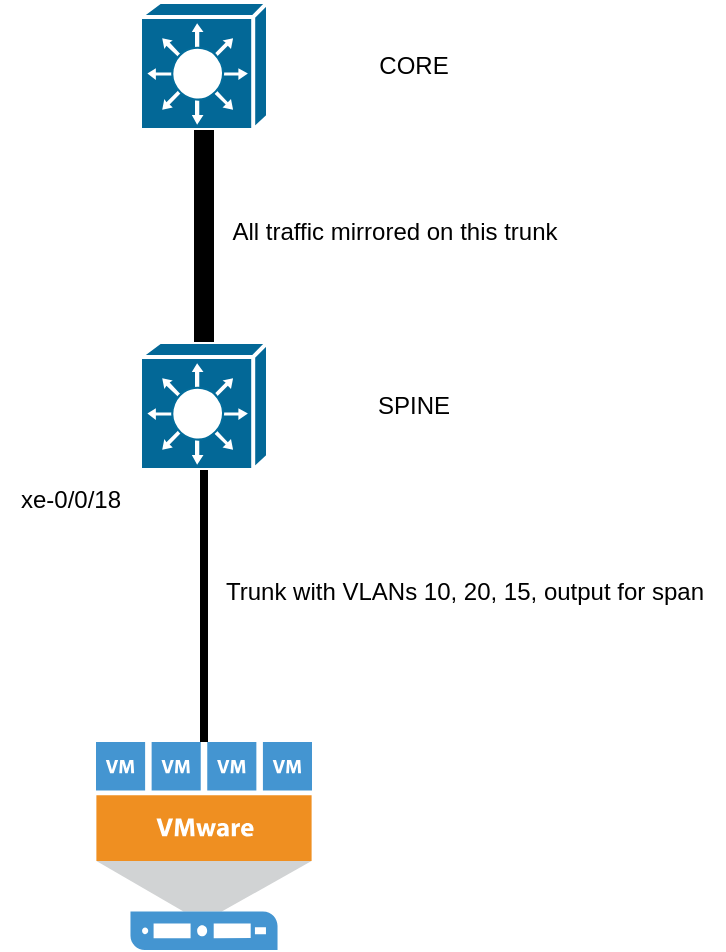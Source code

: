 <mxfile version="26.0.13">
  <diagram name="Page-1" id="lL0JG-_-8LllOtHPIZDm">
    <mxGraphModel dx="1434" dy="746" grid="1" gridSize="10" guides="1" tooltips="1" connect="1" arrows="1" fold="1" page="1" pageScale="1" pageWidth="850" pageHeight="1100" math="0" shadow="0">
      <root>
        <mxCell id="0" />
        <mxCell id="1" parent="0" />
        <mxCell id="cYaXsrbDHK67u2fJzdQO-1" value="" style="shape=mxgraph.cisco.switches.layer_3_switch;sketch=0;html=1;pointerEvents=1;dashed=0;fillColor=#036897;strokeColor=#ffffff;strokeWidth=2;verticalLabelPosition=bottom;verticalAlign=top;align=center;outlineConnect=0;" vertex="1" parent="1">
          <mxGeometry x="393" y="470" width="64" height="64" as="geometry" />
        </mxCell>
        <mxCell id="cYaXsrbDHK67u2fJzdQO-2" value="" style="shape=mxgraph.cisco.switches.layer_3_switch;sketch=0;html=1;pointerEvents=1;dashed=0;fillColor=#036897;strokeColor=#ffffff;strokeWidth=2;verticalLabelPosition=bottom;verticalAlign=top;align=center;outlineConnect=0;" vertex="1" parent="1">
          <mxGeometry x="393" y="300" width="64" height="64" as="geometry" />
        </mxCell>
        <mxCell id="cYaXsrbDHK67u2fJzdQO-4" value="SPINE" style="text;html=1;align=center;verticalAlign=middle;whiteSpace=wrap;rounded=0;" vertex="1" parent="1">
          <mxGeometry x="500" y="487" width="60" height="30" as="geometry" />
        </mxCell>
        <mxCell id="cYaXsrbDHK67u2fJzdQO-5" value="CORE" style="text;html=1;align=center;verticalAlign=middle;whiteSpace=wrap;rounded=0;" vertex="1" parent="1">
          <mxGeometry x="500" y="317" width="60" height="30" as="geometry" />
        </mxCell>
        <mxCell id="cYaXsrbDHK67u2fJzdQO-6" value="" style="endArrow=none;html=1;rounded=0;entryX=0.5;entryY=1;entryDx=0;entryDy=0;entryPerimeter=0;exitX=0.5;exitY=0;exitDx=0;exitDy=0;exitPerimeter=0;jumpSize=6;strokeWidth=10;" edge="1" parent="1" source="cYaXsrbDHK67u2fJzdQO-1" target="cYaXsrbDHK67u2fJzdQO-2">
          <mxGeometry width="50" height="50" relative="1" as="geometry">
            <mxPoint x="400" y="410" as="sourcePoint" />
            <mxPoint x="450" y="360" as="targetPoint" />
          </mxGeometry>
        </mxCell>
        <mxCell id="cYaXsrbDHK67u2fJzdQO-9" value="All traffic mirrored on this trunk" style="text;html=1;align=center;verticalAlign=middle;resizable=0;points=[];autosize=1;strokeColor=none;fillColor=none;" vertex="1" parent="1">
          <mxGeometry x="425" y="400" width="190" height="30" as="geometry" />
        </mxCell>
        <mxCell id="cYaXsrbDHK67u2fJzdQO-10" value="" style="endArrow=none;html=1;rounded=0;entryX=0.5;entryY=1;entryDx=0;entryDy=0;entryPerimeter=0;strokeWidth=4;" edge="1" parent="1" source="cYaXsrbDHK67u2fJzdQO-13" target="cYaXsrbDHK67u2fJzdQO-1">
          <mxGeometry width="50" height="50" relative="1" as="geometry">
            <mxPoint x="425" y="640" as="sourcePoint" />
            <mxPoint x="330" y="560" as="targetPoint" />
          </mxGeometry>
        </mxCell>
        <mxCell id="cYaXsrbDHK67u2fJzdQO-11" value="xe-0/0/18" style="text;html=1;align=center;verticalAlign=middle;resizable=0;points=[];autosize=1;strokeColor=none;fillColor=none;" vertex="1" parent="1">
          <mxGeometry x="323" y="534" width="70" height="30" as="geometry" />
        </mxCell>
        <mxCell id="cYaXsrbDHK67u2fJzdQO-12" value="Trunk with VLANs 10, 20, 15, output for span" style="text;html=1;align=center;verticalAlign=middle;resizable=0;points=[];autosize=1;strokeColor=none;fillColor=none;" vertex="1" parent="1">
          <mxGeometry x="425" y="580" width="260" height="30" as="geometry" />
        </mxCell>
        <mxCell id="cYaXsrbDHK67u2fJzdQO-13" value="" style="pointerEvents=1;shadow=0;dashed=0;html=1;strokeColor=none;fillColor=#4495D1;labelPosition=center;verticalLabelPosition=bottom;verticalAlign=top;align=center;outlineConnect=0;shape=mxgraph.veeam.vmware_host;" vertex="1" parent="1">
          <mxGeometry x="371" y="670" width="108" height="104" as="geometry" />
        </mxCell>
      </root>
    </mxGraphModel>
  </diagram>
</mxfile>
